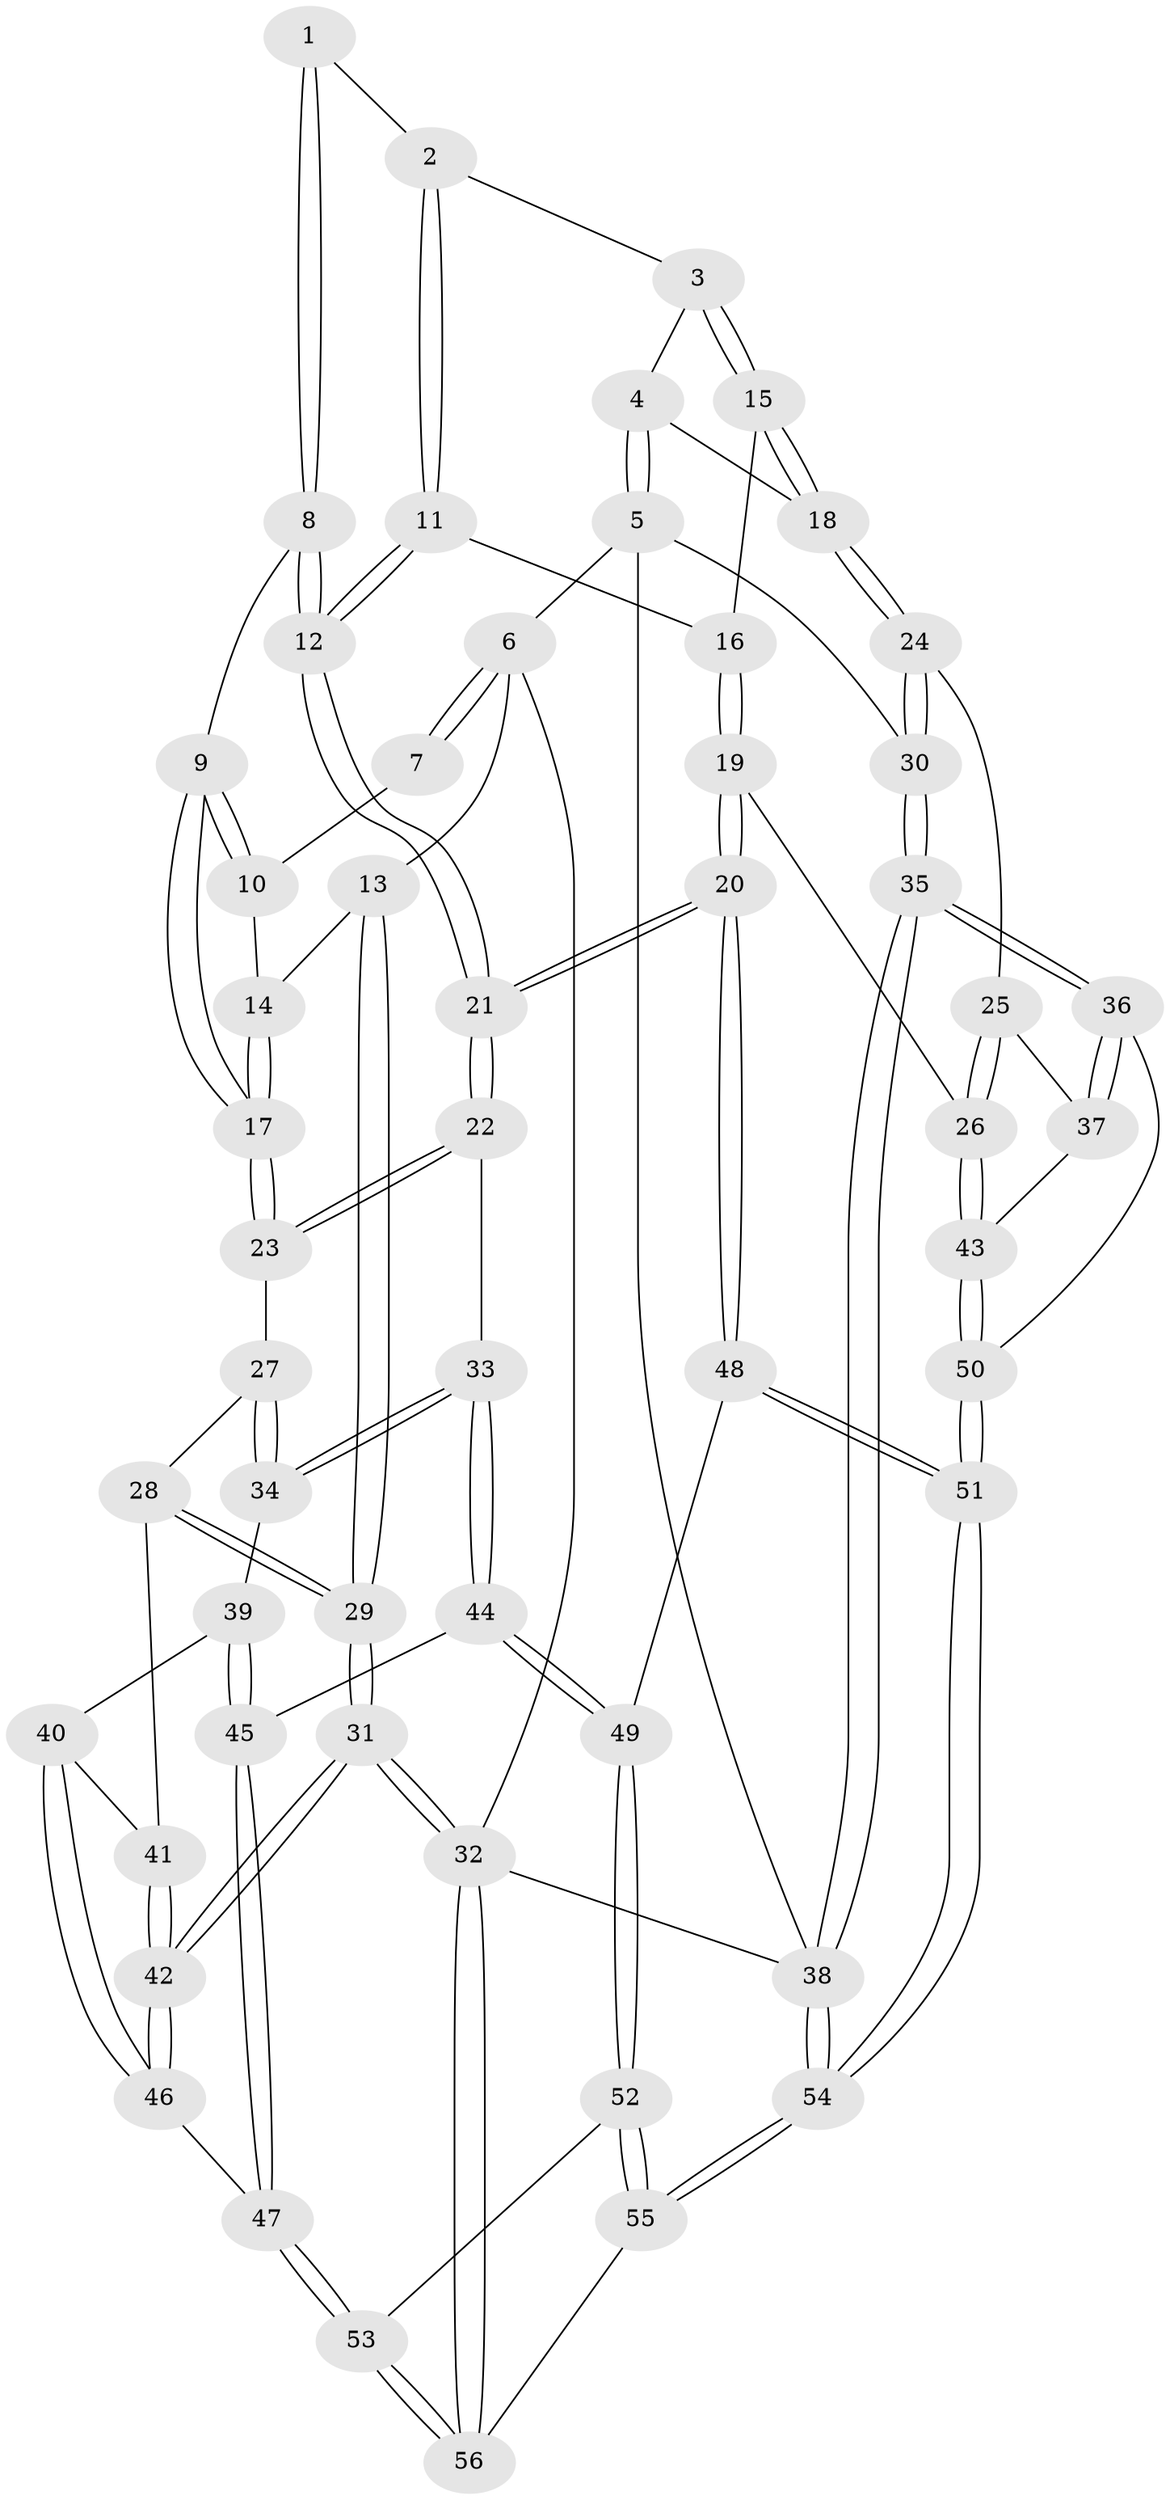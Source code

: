 // coarse degree distribution, {5: 0.4090909090909091, 8: 0.045454545454545456, 3: 0.13636363636363635, 6: 0.13636363636363635, 4: 0.2727272727272727}
// Generated by graph-tools (version 1.1) at 2025/21/03/04/25 18:21:29]
// undirected, 56 vertices, 137 edges
graph export_dot {
graph [start="1"]
  node [color=gray90,style=filled];
  1 [pos="+0.5552903688672687+0"];
  2 [pos="+0.6812365471596047+0"];
  3 [pos="+0.8197253416855862+0"];
  4 [pos="+1+0"];
  5 [pos="+1+0"];
  6 [pos="+0+0"];
  7 [pos="+0.34432722375611396+0"];
  8 [pos="+0.4073490942948994+0.17280050761072274"];
  9 [pos="+0.4011164509968808+0.17203826813119924"];
  10 [pos="+0.3415656157796916+0.014436721980517186"];
  11 [pos="+0.48738261212577716+0.17592422331028953"];
  12 [pos="+0.4456313597825252+0.18163151674913589"];
  13 [pos="+0+0"];
  14 [pos="+0.059901651560942175+0.09402381517608817"];
  15 [pos="+0.7104469998000811+0.19848173437778158"];
  16 [pos="+0.5684463332750501+0.2038319034047913"];
  17 [pos="+0.2249247162516547+0.27892253213670365"];
  18 [pos="+0.8123337908187757+0.3270604155000832"];
  19 [pos="+0.5880627885920633+0.5311692125609883"];
  20 [pos="+0.5166418684439879+0.5431053292861006"];
  21 [pos="+0.5030293092246789+0.5373798598291218"];
  22 [pos="+0.4718197784690192+0.5337843843342459"];
  23 [pos="+0.22034113103697095+0.3074828552248128"];
  24 [pos="+0.8184940520236114+0.34622297337516555"];
  25 [pos="+0.8108883385798544+0.36611973635488154"];
  26 [pos="+0.6463375771160488+0.5343744461283102"];
  27 [pos="+0.15069851654352798+0.3909287184218189"];
  28 [pos="+0.04970062529620776+0.44570900914691103"];
  29 [pos="+0+0.4810113766502681"];
  30 [pos="+1+0.3179515182178205"];
  31 [pos="+0+0.8857290115613432"];
  32 [pos="+0+1"];
  33 [pos="+0.3436920952355839+0.5902823350616417"];
  34 [pos="+0.25937193305072864+0.5837340930196716"];
  35 [pos="+1+0.6957538001769509"];
  36 [pos="+1+0.6536805158577524"];
  37 [pos="+0.9672522697258447+0.56536401444565"];
  38 [pos="+1+1"];
  39 [pos="+0.21637160562744778+0.6160626964302669"];
  40 [pos="+0.19726954735128394+0.6219106997406514"];
  41 [pos="+0.11633897536983959+0.568270562495015"];
  42 [pos="+0.04550087867522272+0.7669816332375031"];
  43 [pos="+0.6858854703574485+0.5887932470106245"];
  44 [pos="+0.30459808990185233+0.7382780432706066"];
  45 [pos="+0.26490776450704523+0.7565060080456566"];
  46 [pos="+0.09743011328197211+0.7581786315521423"];
  47 [pos="+0.22661233308993933+0.7926093181897177"];
  48 [pos="+0.4833925925572163+0.7314996043811731"];
  49 [pos="+0.4237602816653032+0.7882201693212136"];
  50 [pos="+0.7430675262113771+0.6901729277856514"];
  51 [pos="+0.7305694433996407+0.9575746189858454"];
  52 [pos="+0.4224848336754938+0.7946650891183655"];
  53 [pos="+0.2954709833666883+0.9637050417597175"];
  54 [pos="+0.7699010580060008+1"];
  55 [pos="+0.6288147685590382+1"];
  56 [pos="+0.2842419510831791+1"];
  1 -- 2;
  1 -- 8;
  1 -- 8;
  2 -- 3;
  2 -- 11;
  2 -- 11;
  3 -- 4;
  3 -- 15;
  3 -- 15;
  4 -- 5;
  4 -- 5;
  4 -- 18;
  5 -- 6;
  5 -- 30;
  5 -- 38;
  6 -- 7;
  6 -- 7;
  6 -- 13;
  6 -- 32;
  7 -- 10;
  8 -- 9;
  8 -- 12;
  8 -- 12;
  9 -- 10;
  9 -- 10;
  9 -- 17;
  9 -- 17;
  10 -- 14;
  11 -- 12;
  11 -- 12;
  11 -- 16;
  12 -- 21;
  12 -- 21;
  13 -- 14;
  13 -- 29;
  13 -- 29;
  14 -- 17;
  14 -- 17;
  15 -- 16;
  15 -- 18;
  15 -- 18;
  16 -- 19;
  16 -- 19;
  17 -- 23;
  17 -- 23;
  18 -- 24;
  18 -- 24;
  19 -- 20;
  19 -- 20;
  19 -- 26;
  20 -- 21;
  20 -- 21;
  20 -- 48;
  20 -- 48;
  21 -- 22;
  21 -- 22;
  22 -- 23;
  22 -- 23;
  22 -- 33;
  23 -- 27;
  24 -- 25;
  24 -- 30;
  24 -- 30;
  25 -- 26;
  25 -- 26;
  25 -- 37;
  26 -- 43;
  26 -- 43;
  27 -- 28;
  27 -- 34;
  27 -- 34;
  28 -- 29;
  28 -- 29;
  28 -- 41;
  29 -- 31;
  29 -- 31;
  30 -- 35;
  30 -- 35;
  31 -- 32;
  31 -- 32;
  31 -- 42;
  31 -- 42;
  32 -- 56;
  32 -- 56;
  32 -- 38;
  33 -- 34;
  33 -- 34;
  33 -- 44;
  33 -- 44;
  34 -- 39;
  35 -- 36;
  35 -- 36;
  35 -- 38;
  35 -- 38;
  36 -- 37;
  36 -- 37;
  36 -- 50;
  37 -- 43;
  38 -- 54;
  38 -- 54;
  39 -- 40;
  39 -- 45;
  39 -- 45;
  40 -- 41;
  40 -- 46;
  40 -- 46;
  41 -- 42;
  41 -- 42;
  42 -- 46;
  42 -- 46;
  43 -- 50;
  43 -- 50;
  44 -- 45;
  44 -- 49;
  44 -- 49;
  45 -- 47;
  45 -- 47;
  46 -- 47;
  47 -- 53;
  47 -- 53;
  48 -- 49;
  48 -- 51;
  48 -- 51;
  49 -- 52;
  49 -- 52;
  50 -- 51;
  50 -- 51;
  51 -- 54;
  51 -- 54;
  52 -- 53;
  52 -- 55;
  52 -- 55;
  53 -- 56;
  53 -- 56;
  54 -- 55;
  54 -- 55;
  55 -- 56;
}
